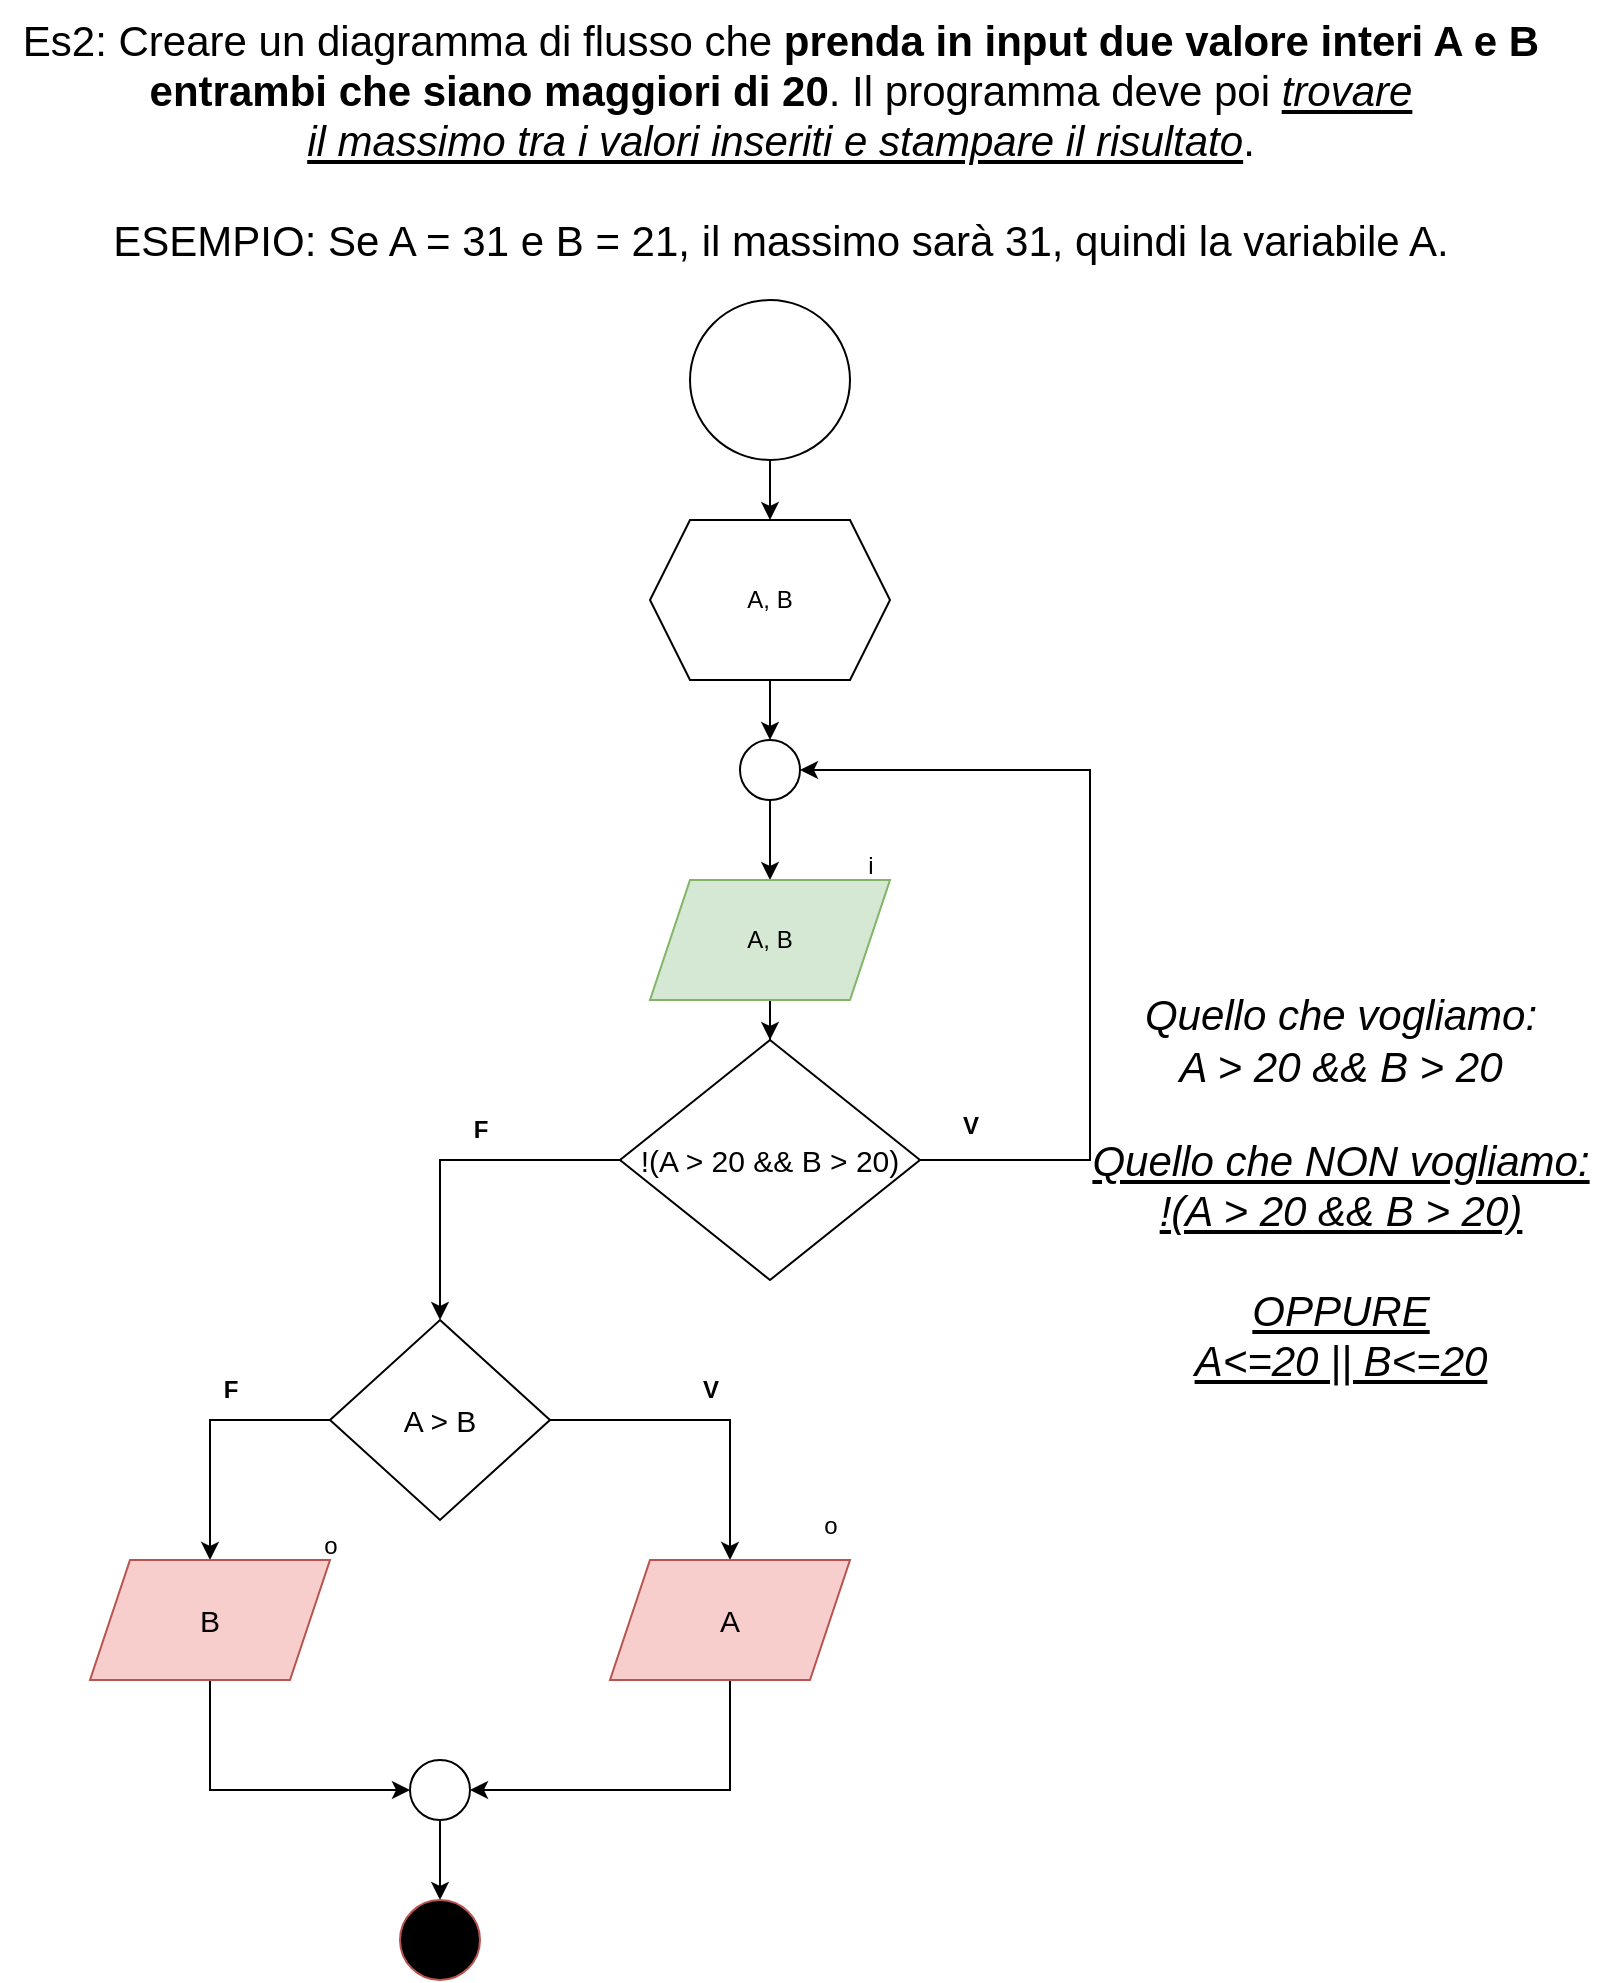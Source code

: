<mxfile version="26.0.14" pages="2">
  <diagram name="Pagina-1" id="2flTTwfJ_obrAZm3Z_zt">
    <mxGraphModel grid="1" page="1" gridSize="10" guides="1" tooltips="1" connect="1" arrows="1" fold="1" pageScale="1" pageWidth="827" pageHeight="1169" math="0" shadow="0">
      <root>
        <mxCell id="0" />
        <mxCell id="1" parent="0" />
        <mxCell id="M-lux6zi0oPpwxC7ChQA-1" value="&lt;font style=&quot;font-size: 21px;&quot;&gt;Es2: Creare un diagramma di flusso che &lt;b&gt;prenda in input due valore interi A e B&lt;/b&gt;&lt;/font&gt;&lt;div&gt;&lt;font style=&quot;font-size: 21px;&quot;&gt;&lt;b&gt;entrambi che siano maggiori di 20&lt;/b&gt;. Il programma deve poi &lt;i&gt;&lt;u&gt;trovare&lt;/u&gt;&lt;/i&gt;&lt;/font&gt;&lt;/div&gt;&lt;div&gt;&lt;font style=&quot;font-size: 21px;&quot;&gt;&lt;i&gt;&lt;u&gt;il massimo tra i valori inseriti e stampare il risultato&lt;/u&gt;&lt;/i&gt;.&lt;/font&gt;&lt;/div&gt;&lt;div&gt;&lt;font style=&quot;font-size: 21px;&quot;&gt;&lt;br&gt;&lt;/font&gt;&lt;/div&gt;&lt;div&gt;&lt;font style=&quot;font-size: 21px;&quot;&gt;ESEMPIO: Se A = 31 e B = 21, il massimo sarà 31, quindi la variabile A.&lt;/font&gt;&lt;/div&gt;" style="text;html=1;align=center;verticalAlign=middle;resizable=0;points=[];autosize=1;strokeColor=none;fillColor=none;" vertex="1" parent="1">
          <mxGeometry x="15" y="50" width="780" height="140" as="geometry" />
        </mxCell>
        <mxCell id="x56EfDE5mjbLe6kRuYWQ-3" value="" style="edgeStyle=orthogonalEdgeStyle;rounded=0;orthogonalLoop=1;jettySize=auto;html=1;" edge="1" parent="1" source="x56EfDE5mjbLe6kRuYWQ-1" target="x56EfDE5mjbLe6kRuYWQ-2">
          <mxGeometry relative="1" as="geometry" />
        </mxCell>
        <mxCell id="x56EfDE5mjbLe6kRuYWQ-1" value="" style="ellipse;whiteSpace=wrap;html=1;aspect=fixed;" vertex="1" parent="1">
          <mxGeometry x="360" y="200" width="80" height="80" as="geometry" />
        </mxCell>
        <mxCell id="x56EfDE5mjbLe6kRuYWQ-5" value="" style="edgeStyle=orthogonalEdgeStyle;rounded=0;orthogonalLoop=1;jettySize=auto;html=1;" edge="1" parent="1" source="x56EfDE5mjbLe6kRuYWQ-2" target="x56EfDE5mjbLe6kRuYWQ-4">
          <mxGeometry relative="1" as="geometry" />
        </mxCell>
        <mxCell id="x56EfDE5mjbLe6kRuYWQ-2" value="A, B" style="shape=hexagon;perimeter=hexagonPerimeter2;whiteSpace=wrap;html=1;fixedSize=1;" vertex="1" parent="1">
          <mxGeometry x="340" y="310" width="120" height="80" as="geometry" />
        </mxCell>
        <mxCell id="x56EfDE5mjbLe6kRuYWQ-7" value="" style="edgeStyle=orthogonalEdgeStyle;rounded=0;orthogonalLoop=1;jettySize=auto;html=1;" edge="1" parent="1" source="x56EfDE5mjbLe6kRuYWQ-4" target="x56EfDE5mjbLe6kRuYWQ-6">
          <mxGeometry relative="1" as="geometry" />
        </mxCell>
        <mxCell id="x56EfDE5mjbLe6kRuYWQ-4" value="" style="ellipse;whiteSpace=wrap;html=1;" vertex="1" parent="1">
          <mxGeometry x="385" y="420" width="30" height="30" as="geometry" />
        </mxCell>
        <mxCell id="x56EfDE5mjbLe6kRuYWQ-9" value="" style="edgeStyle=orthogonalEdgeStyle;rounded=0;orthogonalLoop=1;jettySize=auto;html=1;" edge="1" parent="1" source="x56EfDE5mjbLe6kRuYWQ-6" target="x56EfDE5mjbLe6kRuYWQ-8">
          <mxGeometry relative="1" as="geometry" />
        </mxCell>
        <mxCell id="x56EfDE5mjbLe6kRuYWQ-6" value="A, B" style="shape=parallelogram;perimeter=parallelogramPerimeter;whiteSpace=wrap;html=1;fixedSize=1;fillColor=#d5e8d4;strokeColor=#82b366;" vertex="1" parent="1">
          <mxGeometry x="340" y="490" width="120" height="60" as="geometry" />
        </mxCell>
        <mxCell id="x56EfDE5mjbLe6kRuYWQ-10" style="edgeStyle=orthogonalEdgeStyle;rounded=0;orthogonalLoop=1;jettySize=auto;html=1;entryX=1;entryY=0.5;entryDx=0;entryDy=0;" edge="1" parent="1" source="x56EfDE5mjbLe6kRuYWQ-8" target="x56EfDE5mjbLe6kRuYWQ-4">
          <mxGeometry relative="1" as="geometry">
            <Array as="points">
              <mxPoint x="560" y="630" />
              <mxPoint x="560" y="435" />
            </Array>
          </mxGeometry>
        </mxCell>
        <mxCell id="x56EfDE5mjbLe6kRuYWQ-15" value="" style="edgeStyle=orthogonalEdgeStyle;rounded=0;orthogonalLoop=1;jettySize=auto;html=1;" edge="1" parent="1" source="x56EfDE5mjbLe6kRuYWQ-8" target="x56EfDE5mjbLe6kRuYWQ-14">
          <mxGeometry relative="1" as="geometry" />
        </mxCell>
        <mxCell id="x56EfDE5mjbLe6kRuYWQ-8" value="&lt;span style=&quot;white-space: nowrap; font-style: normal;&quot;&gt;!(A &amp;gt; 20 &amp;amp;&amp;amp; B &amp;gt; 20)&lt;/span&gt;" style="rhombus;whiteSpace=wrap;html=1;fontSize=15;fontStyle=2" vertex="1" parent="1">
          <mxGeometry x="325" y="570" width="150" height="120" as="geometry" />
        </mxCell>
        <mxCell id="x56EfDE5mjbLe6kRuYWQ-11" value="Quello che vogliamo:&lt;div&gt;A &amp;gt; 20 &amp;amp;&amp;amp; B &amp;gt; 20&lt;/div&gt;" style="text;html=1;align=center;verticalAlign=middle;resizable=0;points=[];autosize=1;strokeColor=none;fillColor=none;fontSize=21;fontStyle=2" vertex="1" parent="1">
          <mxGeometry x="575" y="540" width="220" height="60" as="geometry" />
        </mxCell>
        <mxCell id="x56EfDE5mjbLe6kRuYWQ-12" value="Quello che NON vogliamo:&lt;div&gt;!(A &amp;gt; 20 &amp;amp;&amp;amp; B &amp;gt; 20)&lt;/div&gt;&lt;div&gt;&lt;br&gt;&lt;/div&gt;&lt;div&gt;OPPURE&lt;/div&gt;&lt;div&gt;A&amp;lt;=20 || B&amp;lt;=20&lt;/div&gt;" style="text;html=1;align=center;verticalAlign=middle;resizable=0;points=[];autosize=1;strokeColor=none;fillColor=none;fontSize=21;fontStyle=6" vertex="1" parent="1">
          <mxGeometry x="550" y="610" width="270" height="140" as="geometry" />
        </mxCell>
        <mxCell id="x56EfDE5mjbLe6kRuYWQ-13" value="V" style="text;html=1;align=center;verticalAlign=middle;resizable=0;points=[];autosize=1;strokeColor=none;fillColor=none;fontStyle=1" vertex="1" parent="1">
          <mxGeometry x="485" y="598" width="30" height="30" as="geometry" />
        </mxCell>
        <mxCell id="x56EfDE5mjbLe6kRuYWQ-18" value="" style="edgeStyle=orthogonalEdgeStyle;rounded=0;orthogonalLoop=1;jettySize=auto;html=1;" edge="1" parent="1" source="x56EfDE5mjbLe6kRuYWQ-14" target="x56EfDE5mjbLe6kRuYWQ-17">
          <mxGeometry relative="1" as="geometry" />
        </mxCell>
        <mxCell id="x56EfDE5mjbLe6kRuYWQ-20" value="" style="edgeStyle=orthogonalEdgeStyle;rounded=0;orthogonalLoop=1;jettySize=auto;html=1;" edge="1" parent="1" source="x56EfDE5mjbLe6kRuYWQ-14" target="x56EfDE5mjbLe6kRuYWQ-19">
          <mxGeometry relative="1" as="geometry">
            <Array as="points">
              <mxPoint x="120" y="760" />
            </Array>
          </mxGeometry>
        </mxCell>
        <mxCell id="x56EfDE5mjbLe6kRuYWQ-14" value="&lt;span style=&quot;white-space: nowrap; font-style: normal;&quot;&gt;A &amp;gt; B&lt;/span&gt;" style="rhombus;whiteSpace=wrap;html=1;fontSize=15;fontStyle=2" vertex="1" parent="1">
          <mxGeometry x="180" y="710" width="110" height="100" as="geometry" />
        </mxCell>
        <mxCell id="x56EfDE5mjbLe6kRuYWQ-16" value="F" style="text;html=1;align=center;verticalAlign=middle;resizable=0;points=[];autosize=1;strokeColor=none;fillColor=none;fontStyle=1" vertex="1" parent="1">
          <mxGeometry x="240" y="600" width="30" height="30" as="geometry" />
        </mxCell>
        <mxCell id="x56EfDE5mjbLe6kRuYWQ-30" style="edgeStyle=orthogonalEdgeStyle;rounded=0;orthogonalLoop=1;jettySize=auto;html=1;entryX=1;entryY=0.5;entryDx=0;entryDy=0;" edge="1" parent="1" source="x56EfDE5mjbLe6kRuYWQ-17" target="x56EfDE5mjbLe6kRuYWQ-27">
          <mxGeometry relative="1" as="geometry">
            <Array as="points">
              <mxPoint x="380" y="945" />
            </Array>
          </mxGeometry>
        </mxCell>
        <mxCell id="x56EfDE5mjbLe6kRuYWQ-17" value="&lt;span style=&quot;font-style: normal;&quot;&gt;A&lt;/span&gt;" style="shape=parallelogram;perimeter=parallelogramPerimeter;whiteSpace=wrap;html=1;fixedSize=1;fontSize=15;fontStyle=2;fillColor=#f8cecc;strokeColor=#b85450;" vertex="1" parent="1">
          <mxGeometry x="320" y="830" width="120" height="60" as="geometry" />
        </mxCell>
        <mxCell id="x56EfDE5mjbLe6kRuYWQ-28" style="edgeStyle=orthogonalEdgeStyle;rounded=0;orthogonalLoop=1;jettySize=auto;html=1;entryX=0;entryY=0.5;entryDx=0;entryDy=0;" edge="1" parent="1" source="x56EfDE5mjbLe6kRuYWQ-19" target="x56EfDE5mjbLe6kRuYWQ-27">
          <mxGeometry relative="1" as="geometry">
            <Array as="points">
              <mxPoint x="120" y="945" />
            </Array>
          </mxGeometry>
        </mxCell>
        <mxCell id="x56EfDE5mjbLe6kRuYWQ-19" value="&lt;span style=&quot;font-style: normal;&quot;&gt;B&lt;/span&gt;" style="shape=parallelogram;perimeter=parallelogramPerimeter;whiteSpace=wrap;html=1;fixedSize=1;fontSize=15;fontStyle=2;fillColor=#f8cecc;strokeColor=#b85450;" vertex="1" parent="1">
          <mxGeometry x="60" y="830" width="120" height="60" as="geometry" />
        </mxCell>
        <mxCell id="x56EfDE5mjbLe6kRuYWQ-21" value="o" style="text;html=1;align=center;verticalAlign=middle;resizable=0;points=[];autosize=1;strokeColor=none;fillColor=none;" vertex="1" parent="1">
          <mxGeometry x="415" y="798" width="30" height="30" as="geometry" />
        </mxCell>
        <mxCell id="x56EfDE5mjbLe6kRuYWQ-22" value="o" style="text;html=1;align=center;verticalAlign=middle;resizable=0;points=[];autosize=1;strokeColor=none;fillColor=none;" vertex="1" parent="1">
          <mxGeometry x="165" y="808" width="30" height="30" as="geometry" />
        </mxCell>
        <mxCell id="x56EfDE5mjbLe6kRuYWQ-23" value="i" style="text;html=1;align=center;verticalAlign=middle;resizable=0;points=[];autosize=1;strokeColor=none;fillColor=none;" vertex="1" parent="1">
          <mxGeometry x="435" y="468" width="30" height="30" as="geometry" />
        </mxCell>
        <mxCell id="x56EfDE5mjbLe6kRuYWQ-24" value="V" style="text;html=1;align=center;verticalAlign=middle;resizable=0;points=[];autosize=1;strokeColor=none;fillColor=none;fontStyle=1" vertex="1" parent="1">
          <mxGeometry x="355" y="730" width="30" height="30" as="geometry" />
        </mxCell>
        <mxCell id="x56EfDE5mjbLe6kRuYWQ-25" value="F" style="text;html=1;align=center;verticalAlign=middle;resizable=0;points=[];autosize=1;strokeColor=none;fillColor=none;fontStyle=1" vertex="1" parent="1">
          <mxGeometry x="115" y="730" width="30" height="30" as="geometry" />
        </mxCell>
        <mxCell id="x56EfDE5mjbLe6kRuYWQ-32" value="" style="edgeStyle=orthogonalEdgeStyle;rounded=0;orthogonalLoop=1;jettySize=auto;html=1;" edge="1" parent="1" source="x56EfDE5mjbLe6kRuYWQ-27" target="x56EfDE5mjbLe6kRuYWQ-31">
          <mxGeometry relative="1" as="geometry" />
        </mxCell>
        <mxCell id="x56EfDE5mjbLe6kRuYWQ-27" value="" style="ellipse;whiteSpace=wrap;html=1;" vertex="1" parent="1">
          <mxGeometry x="220" y="930" width="30" height="30" as="geometry" />
        </mxCell>
        <mxCell id="x56EfDE5mjbLe6kRuYWQ-31" value="" style="ellipse;whiteSpace=wrap;html=1;fillColor=#000000;strokeColor=#b85450;" vertex="1" parent="1">
          <mxGeometry x="215" y="1000" width="40" height="40" as="geometry" />
        </mxCell>
      </root>
    </mxGraphModel>
  </diagram>
  <diagram id="PIVDwIU5qr-ZdDhnK3Vq" name="Pagina-2">
    <mxGraphModel grid="1" page="1" gridSize="10" guides="1" tooltips="1" connect="1" arrows="1" fold="1" pageScale="1" pageWidth="827" pageHeight="1169" math="0" shadow="0">
      <root>
        <mxCell id="0" />
        <mxCell id="1" parent="0" />
        <mxCell id="DNiilbUPzctZVfu-WW4Y-1" value="&lt;font style=&quot;font-size: 21px;&quot;&gt;Es2: Creare un diagramma di flusso che &lt;b&gt;prenda in input due valore interi A e B&lt;/b&gt;&lt;/font&gt;&lt;div&gt;&lt;font style=&quot;font-size: 21px;&quot;&gt;&lt;b&gt;entrambi che siano maggiori di 20&lt;/b&gt;. Il programma deve poi &lt;i&gt;&lt;u&gt;trovare&lt;/u&gt;&lt;/i&gt;&lt;/font&gt;&lt;/div&gt;&lt;div&gt;&lt;font style=&quot;font-size: 21px;&quot;&gt;&lt;i&gt;&lt;u&gt;il massimo tra i valori inseriti e stampare il risultato&lt;/u&gt;&lt;/i&gt;.&lt;/font&gt;&lt;/div&gt;&lt;div&gt;&lt;font style=&quot;font-size: 21px;&quot;&gt;&lt;br&gt;&lt;/font&gt;&lt;/div&gt;&lt;div&gt;&lt;font style=&quot;font-size: 21px;&quot;&gt;ESEMPIO: Se A = 31 e B = 21, il massimo sarà 31, quindi la variabile A.&lt;/font&gt;&lt;/div&gt;" style="text;html=1;align=center;verticalAlign=middle;resizable=0;points=[];autosize=1;strokeColor=none;fillColor=none;" vertex="1" parent="1">
          <mxGeometry x="15" y="40" width="780" height="140" as="geometry" />
        </mxCell>
        <mxCell id="DNiilbUPzctZVfu-WW4Y-2" value="SOLUZIONE ALTERNATIVA" style="text;html=1;align=center;verticalAlign=middle;resizable=0;points=[];autosize=1;strokeColor=none;fillColor=none;fontStyle=1;fontSize=17;" vertex="1" parent="1">
          <mxGeometry x="50" y="200" width="240" height="30" as="geometry" />
        </mxCell>
        <mxCell id="ZE3PB64p_n-ZHUb8E1Am-1" value="" style="edgeStyle=orthogonalEdgeStyle;rounded=0;orthogonalLoop=1;jettySize=auto;html=1;" edge="1" parent="1" target="ZE3PB64p_n-ZHUb8E1Am-3">
          <mxGeometry relative="1" as="geometry">
            <mxPoint x="400" y="280" as="sourcePoint" />
          </mxGeometry>
        </mxCell>
        <mxCell id="ZE3PB64p_n-ZHUb8E1Am-2" value="" style="edgeStyle=orthogonalEdgeStyle;rounded=0;orthogonalLoop=1;jettySize=auto;html=1;" edge="1" parent="1" source="ZE3PB64p_n-ZHUb8E1Am-3" target="ZE3PB64p_n-ZHUb8E1Am-5">
          <mxGeometry relative="1" as="geometry" />
        </mxCell>
        <mxCell id="ZE3PB64p_n-ZHUb8E1Am-3" value="A, B, MAX" style="shape=hexagon;perimeter=hexagonPerimeter2;whiteSpace=wrap;html=1;fixedSize=1;" vertex="1" parent="1">
          <mxGeometry x="340" y="310" width="120" height="80" as="geometry" />
        </mxCell>
        <mxCell id="ZE3PB64p_n-ZHUb8E1Am-4" value="" style="edgeStyle=orthogonalEdgeStyle;rounded=0;orthogonalLoop=1;jettySize=auto;html=1;" edge="1" parent="1" source="ZE3PB64p_n-ZHUb8E1Am-5" target="ZE3PB64p_n-ZHUb8E1Am-7">
          <mxGeometry relative="1" as="geometry" />
        </mxCell>
        <mxCell id="ZE3PB64p_n-ZHUb8E1Am-5" value="" style="ellipse;whiteSpace=wrap;html=1;" vertex="1" parent="1">
          <mxGeometry x="385" y="420" width="30" height="30" as="geometry" />
        </mxCell>
        <mxCell id="ZE3PB64p_n-ZHUb8E1Am-6" value="" style="edgeStyle=orthogonalEdgeStyle;rounded=0;orthogonalLoop=1;jettySize=auto;html=1;" edge="1" parent="1" source="ZE3PB64p_n-ZHUb8E1Am-7" target="ZE3PB64p_n-ZHUb8E1Am-10">
          <mxGeometry relative="1" as="geometry" />
        </mxCell>
        <mxCell id="ZE3PB64p_n-ZHUb8E1Am-7" value="A, B" style="shape=parallelogram;perimeter=parallelogramPerimeter;whiteSpace=wrap;html=1;fixedSize=1;fillColor=#d5e8d4;strokeColor=#82b366;" vertex="1" parent="1">
          <mxGeometry x="340" y="490" width="120" height="60" as="geometry" />
        </mxCell>
        <mxCell id="ZE3PB64p_n-ZHUb8E1Am-8" style="edgeStyle=orthogonalEdgeStyle;rounded=0;orthogonalLoop=1;jettySize=auto;html=1;entryX=1;entryY=0.5;entryDx=0;entryDy=0;" edge="1" parent="1" source="ZE3PB64p_n-ZHUb8E1Am-10" target="ZE3PB64p_n-ZHUb8E1Am-5">
          <mxGeometry relative="1" as="geometry">
            <Array as="points">
              <mxPoint x="560" y="630" />
              <mxPoint x="560" y="435" />
            </Array>
          </mxGeometry>
        </mxCell>
        <mxCell id="ZE3PB64p_n-ZHUb8E1Am-9" value="" style="edgeStyle=orthogonalEdgeStyle;rounded=0;orthogonalLoop=1;jettySize=auto;html=1;" edge="1" parent="1" source="ZE3PB64p_n-ZHUb8E1Am-10" target="ZE3PB64p_n-ZHUb8E1Am-15">
          <mxGeometry relative="1" as="geometry" />
        </mxCell>
        <mxCell id="ZE3PB64p_n-ZHUb8E1Am-10" value="&lt;span style=&quot;white-space: nowrap; font-style: normal;&quot;&gt;!(A &amp;gt; 20 &amp;amp;&amp;amp; B &amp;gt; 20)&lt;/span&gt;" style="rhombus;whiteSpace=wrap;html=1;fontSize=15;fontStyle=2" vertex="1" parent="1">
          <mxGeometry x="325" y="570" width="150" height="120" as="geometry" />
        </mxCell>
        <mxCell id="ZE3PB64p_n-ZHUb8E1Am-11" value="Quello che vogliamo:&lt;div&gt;A &amp;gt; 20 &amp;amp;&amp;amp; B &amp;gt; 20&lt;/div&gt;" style="text;html=1;align=center;verticalAlign=middle;resizable=0;points=[];autosize=1;strokeColor=none;fillColor=none;fontSize=21;fontStyle=2" vertex="1" parent="1">
          <mxGeometry x="575" y="540" width="220" height="60" as="geometry" />
        </mxCell>
        <mxCell id="ZE3PB64p_n-ZHUb8E1Am-12" value="V" style="text;html=1;align=center;verticalAlign=middle;resizable=0;points=[];autosize=1;strokeColor=none;fillColor=none;fontStyle=1" vertex="1" parent="1">
          <mxGeometry x="485" y="598" width="30" height="30" as="geometry" />
        </mxCell>
        <mxCell id="ZE3PB64p_n-ZHUb8E1Am-13" value="" style="edgeStyle=orthogonalEdgeStyle;rounded=0;orthogonalLoop=1;jettySize=auto;html=1;" edge="1" parent="1" source="ZE3PB64p_n-ZHUb8E1Am-15">
          <mxGeometry relative="1" as="geometry">
            <mxPoint x="380" y="830" as="targetPoint" />
          </mxGeometry>
        </mxCell>
        <mxCell id="ZE3PB64p_n-ZHUb8E1Am-14" value="" style="edgeStyle=orthogonalEdgeStyle;rounded=0;orthogonalLoop=1;jettySize=auto;html=1;" edge="1" parent="1" source="ZE3PB64p_n-ZHUb8E1Am-15">
          <mxGeometry relative="1" as="geometry">
            <Array as="points">
              <mxPoint x="120" y="760" />
            </Array>
            <mxPoint x="120" y="830" as="targetPoint" />
          </mxGeometry>
        </mxCell>
        <mxCell id="ZE3PB64p_n-ZHUb8E1Am-15" value="&lt;span style=&quot;white-space: nowrap; font-style: normal;&quot;&gt;A &amp;gt; B&lt;/span&gt;" style="rhombus;whiteSpace=wrap;html=1;fontSize=15;fontStyle=2" vertex="1" parent="1">
          <mxGeometry x="180" y="710" width="110" height="100" as="geometry" />
        </mxCell>
        <mxCell id="ZE3PB64p_n-ZHUb8E1Am-16" value="F" style="text;html=1;align=center;verticalAlign=middle;resizable=0;points=[];autosize=1;strokeColor=none;fillColor=none;fontStyle=1" vertex="1" parent="1">
          <mxGeometry x="240" y="600" width="30" height="30" as="geometry" />
        </mxCell>
        <mxCell id="ZE3PB64p_n-ZHUb8E1Am-17" style="edgeStyle=orthogonalEdgeStyle;rounded=0;orthogonalLoop=1;jettySize=auto;html=1;entryX=1;entryY=0.5;entryDx=0;entryDy=0;" edge="1" parent="1" target="ZE3PB64p_n-ZHUb8E1Am-27">
          <mxGeometry relative="1" as="geometry">
            <Array as="points">
              <mxPoint x="380" y="945" />
            </Array>
            <mxPoint x="380" y="890" as="sourcePoint" />
          </mxGeometry>
        </mxCell>
        <mxCell id="ZE3PB64p_n-ZHUb8E1Am-19" style="edgeStyle=orthogonalEdgeStyle;rounded=0;orthogonalLoop=1;jettySize=auto;html=1;entryX=0;entryY=0.5;entryDx=0;entryDy=0;" edge="1" parent="1" target="ZE3PB64p_n-ZHUb8E1Am-27">
          <mxGeometry relative="1" as="geometry">
            <Array as="points">
              <mxPoint x="120" y="945" />
            </Array>
            <mxPoint x="120" y="890" as="sourcePoint" />
          </mxGeometry>
        </mxCell>
        <mxCell id="ZE3PB64p_n-ZHUb8E1Am-23" value="i" style="text;html=1;align=center;verticalAlign=middle;resizable=0;points=[];autosize=1;strokeColor=none;fillColor=none;" vertex="1" parent="1">
          <mxGeometry x="435" y="468" width="30" height="30" as="geometry" />
        </mxCell>
        <mxCell id="ZE3PB64p_n-ZHUb8E1Am-24" value="V" style="text;html=1;align=center;verticalAlign=middle;resizable=0;points=[];autosize=1;strokeColor=none;fillColor=none;fontStyle=1" vertex="1" parent="1">
          <mxGeometry x="355" y="730" width="30" height="30" as="geometry" />
        </mxCell>
        <mxCell id="ZE3PB64p_n-ZHUb8E1Am-25" value="F" style="text;html=1;align=center;verticalAlign=middle;resizable=0;points=[];autosize=1;strokeColor=none;fillColor=none;fontStyle=1" vertex="1" parent="1">
          <mxGeometry x="115" y="730" width="30" height="30" as="geometry" />
        </mxCell>
        <mxCell id="ls1FVlhbv6aLpMm1YQT0-5" value="" style="edgeStyle=orthogonalEdgeStyle;rounded=0;orthogonalLoop=1;jettySize=auto;html=1;" edge="1" parent="1" source="ZE3PB64p_n-ZHUb8E1Am-27" target="ls1FVlhbv6aLpMm1YQT0-4">
          <mxGeometry relative="1" as="geometry" />
        </mxCell>
        <mxCell id="ZE3PB64p_n-ZHUb8E1Am-27" value="" style="ellipse;whiteSpace=wrap;html=1;" vertex="1" parent="1">
          <mxGeometry x="220" y="930" width="30" height="30" as="geometry" />
        </mxCell>
        <mxCell id="Vb2TY3O66uSxCAm966TN-1" value="Quello che NON vogliamo:&lt;div&gt;!(A &amp;gt; 20 &amp;amp;&amp;amp; B &amp;gt; 20)&lt;/div&gt;&lt;div&gt;&lt;br&gt;&lt;/div&gt;&lt;div&gt;OPPURE&lt;/div&gt;&lt;div&gt;A&amp;lt;=20 || B&amp;lt;=20&lt;/div&gt;" style="text;html=1;align=center;verticalAlign=middle;resizable=0;points=[];autosize=1;strokeColor=none;fillColor=none;fontSize=21;fontStyle=6" vertex="1" parent="1">
          <mxGeometry x="550" y="610" width="270" height="140" as="geometry" />
        </mxCell>
        <mxCell id="ls1FVlhbv6aLpMm1YQT0-1" value="" style="ellipse;whiteSpace=wrap;html=1;aspect=fixed;" vertex="1" parent="1">
          <mxGeometry x="360" y="200" width="80" height="80" as="geometry" />
        </mxCell>
        <mxCell id="ls1FVlhbv6aLpMm1YQT0-2" value="MAX = B" style="rounded=0;whiteSpace=wrap;html=1;" vertex="1" parent="1">
          <mxGeometry x="60" y="830" width="120" height="60" as="geometry" />
        </mxCell>
        <mxCell id="ls1FVlhbv6aLpMm1YQT0-3" value="MAX = A&amp;nbsp;" style="rounded=0;whiteSpace=wrap;html=1;" vertex="1" parent="1">
          <mxGeometry x="320" y="830" width="120" height="60" as="geometry" />
        </mxCell>
        <mxCell id="ls1FVlhbv6aLpMm1YQT0-8" value="" style="edgeStyle=orthogonalEdgeStyle;rounded=0;orthogonalLoop=1;jettySize=auto;html=1;" edge="1" parent="1" source="ls1FVlhbv6aLpMm1YQT0-4" target="ls1FVlhbv6aLpMm1YQT0-7">
          <mxGeometry relative="1" as="geometry" />
        </mxCell>
        <mxCell id="ls1FVlhbv6aLpMm1YQT0-4" value="MAX" style="shape=parallelogram;perimeter=parallelogramPerimeter;whiteSpace=wrap;html=1;fixedSize=1;fillColor=#f8cecc;strokeColor=#b85450;" vertex="1" parent="1">
          <mxGeometry x="175" y="990" width="120" height="60" as="geometry" />
        </mxCell>
        <mxCell id="ls1FVlhbv6aLpMm1YQT0-6" value="o" style="text;html=1;align=center;verticalAlign=middle;resizable=0;points=[];autosize=1;strokeColor=none;fillColor=none;" vertex="1" parent="1">
          <mxGeometry x="265" y="958" width="30" height="30" as="geometry" />
        </mxCell>
        <mxCell id="ls1FVlhbv6aLpMm1YQT0-7" value="" style="ellipse;whiteSpace=wrap;html=1;fillColor=#000000;" vertex="1" parent="1">
          <mxGeometry x="195" y="1070" width="80" height="80" as="geometry" />
        </mxCell>
      </root>
    </mxGraphModel>
  </diagram>
</mxfile>
